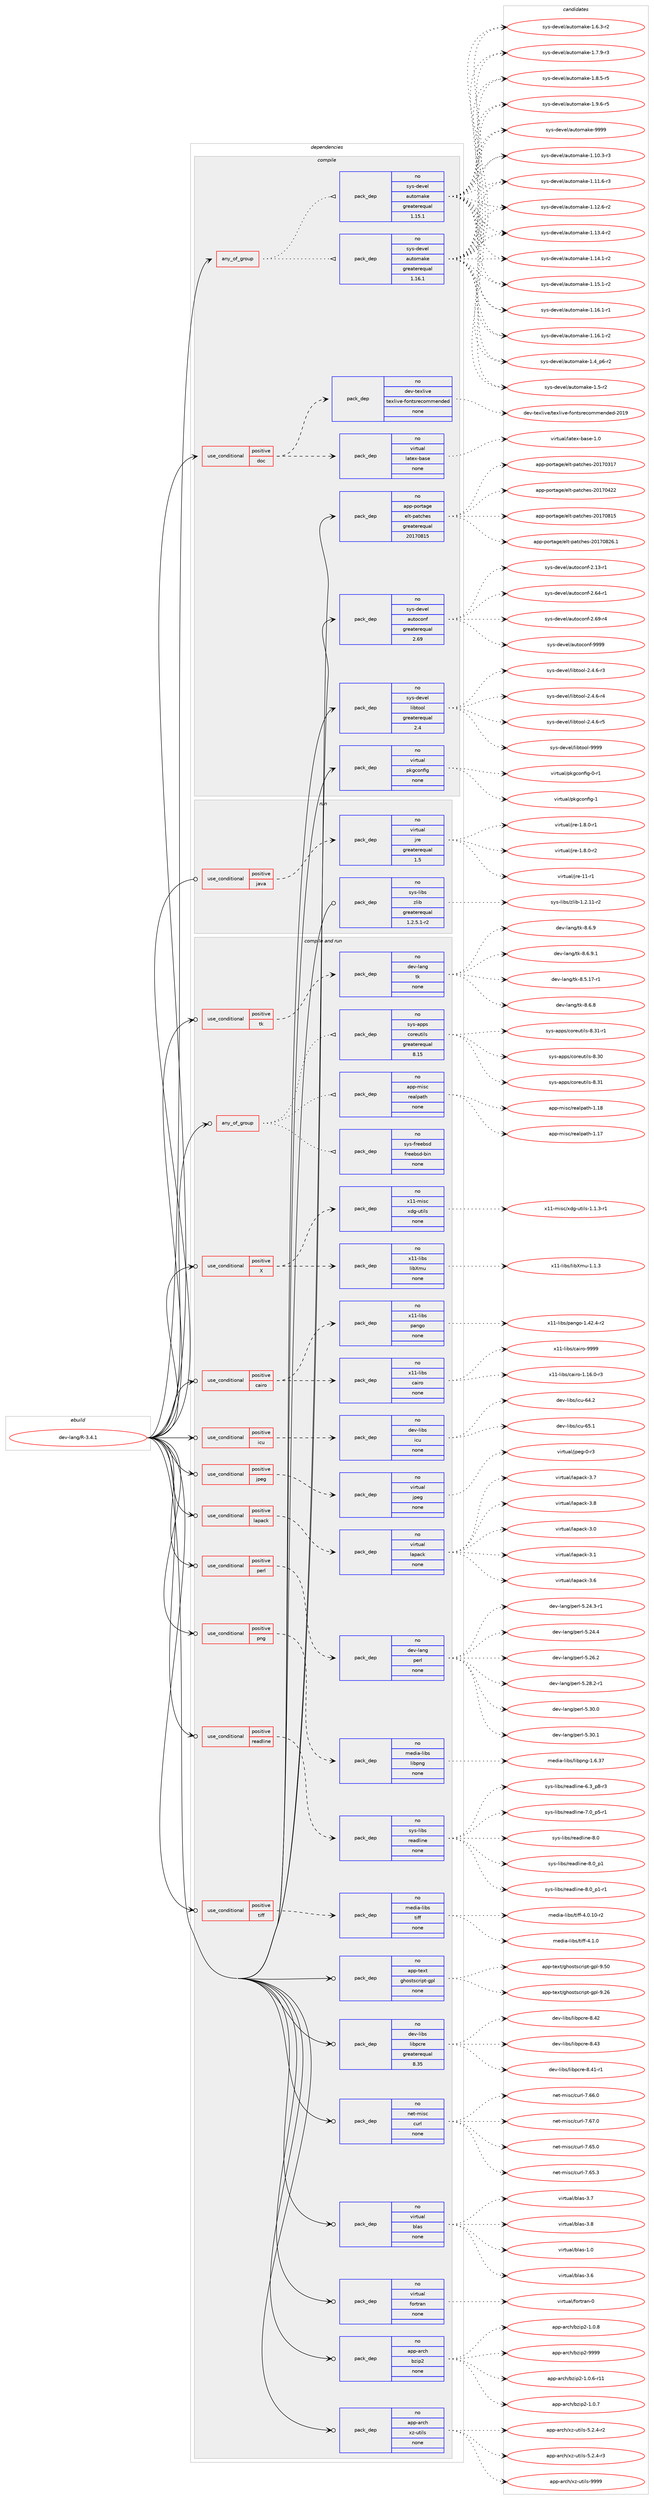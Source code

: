 digraph prolog {

# *************
# Graph options
# *************

newrank=true;
concentrate=true;
compound=true;
graph [rankdir=LR,fontname=Helvetica,fontsize=10,ranksep=1.5];#, ranksep=2.5, nodesep=0.2];
edge  [arrowhead=vee];
node  [fontname=Helvetica,fontsize=10];

# **********
# The ebuild
# **********

subgraph cluster_leftcol {
color=gray;
rank=same;
label=<<i>ebuild</i>>;
id [label="dev-lang/R-3.4.1", color=red, width=4, href="../dev-lang/R-3.4.1.svg"];
}

# ****************
# The dependencies
# ****************

subgraph cluster_midcol {
color=gray;
label=<<i>dependencies</i>>;
subgraph cluster_compile {
fillcolor="#eeeeee";
style=filled;
label=<<i>compile</i>>;
subgraph any10836 {
dependency557328 [label=<<TABLE BORDER="0" CELLBORDER="1" CELLSPACING="0" CELLPADDING="4"><TR><TD CELLPADDING="10">any_of_group</TD></TR></TABLE>>, shape=none, color=red];subgraph pack416594 {
dependency557329 [label=<<TABLE BORDER="0" CELLBORDER="1" CELLSPACING="0" CELLPADDING="4" WIDTH="220"><TR><TD ROWSPAN="6" CELLPADDING="30">pack_dep</TD></TR><TR><TD WIDTH="110">no</TD></TR><TR><TD>sys-devel</TD></TR><TR><TD>automake</TD></TR><TR><TD>greaterequal</TD></TR><TR><TD>1.16.1</TD></TR></TABLE>>, shape=none, color=blue];
}
dependency557328:e -> dependency557329:w [weight=20,style="dotted",arrowhead="oinv"];
subgraph pack416595 {
dependency557330 [label=<<TABLE BORDER="0" CELLBORDER="1" CELLSPACING="0" CELLPADDING="4" WIDTH="220"><TR><TD ROWSPAN="6" CELLPADDING="30">pack_dep</TD></TR><TR><TD WIDTH="110">no</TD></TR><TR><TD>sys-devel</TD></TR><TR><TD>automake</TD></TR><TR><TD>greaterequal</TD></TR><TR><TD>1.15.1</TD></TR></TABLE>>, shape=none, color=blue];
}
dependency557328:e -> dependency557330:w [weight=20,style="dotted",arrowhead="oinv"];
}
id:e -> dependency557328:w [weight=20,style="solid",arrowhead="vee"];
subgraph cond129541 {
dependency557331 [label=<<TABLE BORDER="0" CELLBORDER="1" CELLSPACING="0" CELLPADDING="4"><TR><TD ROWSPAN="3" CELLPADDING="10">use_conditional</TD></TR><TR><TD>positive</TD></TR><TR><TD>doc</TD></TR></TABLE>>, shape=none, color=red];
subgraph pack416596 {
dependency557332 [label=<<TABLE BORDER="0" CELLBORDER="1" CELLSPACING="0" CELLPADDING="4" WIDTH="220"><TR><TD ROWSPAN="6" CELLPADDING="30">pack_dep</TD></TR><TR><TD WIDTH="110">no</TD></TR><TR><TD>virtual</TD></TR><TR><TD>latex-base</TD></TR><TR><TD>none</TD></TR><TR><TD></TD></TR></TABLE>>, shape=none, color=blue];
}
dependency557331:e -> dependency557332:w [weight=20,style="dashed",arrowhead="vee"];
subgraph pack416597 {
dependency557333 [label=<<TABLE BORDER="0" CELLBORDER="1" CELLSPACING="0" CELLPADDING="4" WIDTH="220"><TR><TD ROWSPAN="6" CELLPADDING="30">pack_dep</TD></TR><TR><TD WIDTH="110">no</TD></TR><TR><TD>dev-texlive</TD></TR><TR><TD>texlive-fontsrecommended</TD></TR><TR><TD>none</TD></TR><TR><TD></TD></TR></TABLE>>, shape=none, color=blue];
}
dependency557331:e -> dependency557333:w [weight=20,style="dashed",arrowhead="vee"];
}
id:e -> dependency557331:w [weight=20,style="solid",arrowhead="vee"];
subgraph pack416598 {
dependency557334 [label=<<TABLE BORDER="0" CELLBORDER="1" CELLSPACING="0" CELLPADDING="4" WIDTH="220"><TR><TD ROWSPAN="6" CELLPADDING="30">pack_dep</TD></TR><TR><TD WIDTH="110">no</TD></TR><TR><TD>app-portage</TD></TR><TR><TD>elt-patches</TD></TR><TR><TD>greaterequal</TD></TR><TR><TD>20170815</TD></TR></TABLE>>, shape=none, color=blue];
}
id:e -> dependency557334:w [weight=20,style="solid",arrowhead="vee"];
subgraph pack416599 {
dependency557335 [label=<<TABLE BORDER="0" CELLBORDER="1" CELLSPACING="0" CELLPADDING="4" WIDTH="220"><TR><TD ROWSPAN="6" CELLPADDING="30">pack_dep</TD></TR><TR><TD WIDTH="110">no</TD></TR><TR><TD>sys-devel</TD></TR><TR><TD>autoconf</TD></TR><TR><TD>greaterequal</TD></TR><TR><TD>2.69</TD></TR></TABLE>>, shape=none, color=blue];
}
id:e -> dependency557335:w [weight=20,style="solid",arrowhead="vee"];
subgraph pack416600 {
dependency557336 [label=<<TABLE BORDER="0" CELLBORDER="1" CELLSPACING="0" CELLPADDING="4" WIDTH="220"><TR><TD ROWSPAN="6" CELLPADDING="30">pack_dep</TD></TR><TR><TD WIDTH="110">no</TD></TR><TR><TD>sys-devel</TD></TR><TR><TD>libtool</TD></TR><TR><TD>greaterequal</TD></TR><TR><TD>2.4</TD></TR></TABLE>>, shape=none, color=blue];
}
id:e -> dependency557336:w [weight=20,style="solid",arrowhead="vee"];
subgraph pack416601 {
dependency557337 [label=<<TABLE BORDER="0" CELLBORDER="1" CELLSPACING="0" CELLPADDING="4" WIDTH="220"><TR><TD ROWSPAN="6" CELLPADDING="30">pack_dep</TD></TR><TR><TD WIDTH="110">no</TD></TR><TR><TD>virtual</TD></TR><TR><TD>pkgconfig</TD></TR><TR><TD>none</TD></TR><TR><TD></TD></TR></TABLE>>, shape=none, color=blue];
}
id:e -> dependency557337:w [weight=20,style="solid",arrowhead="vee"];
}
subgraph cluster_compileandrun {
fillcolor="#eeeeee";
style=filled;
label=<<i>compile and run</i>>;
subgraph any10837 {
dependency557338 [label=<<TABLE BORDER="0" CELLBORDER="1" CELLSPACING="0" CELLPADDING="4"><TR><TD CELLPADDING="10">any_of_group</TD></TR></TABLE>>, shape=none, color=red];subgraph pack416602 {
dependency557339 [label=<<TABLE BORDER="0" CELLBORDER="1" CELLSPACING="0" CELLPADDING="4" WIDTH="220"><TR><TD ROWSPAN="6" CELLPADDING="30">pack_dep</TD></TR><TR><TD WIDTH="110">no</TD></TR><TR><TD>sys-apps</TD></TR><TR><TD>coreutils</TD></TR><TR><TD>greaterequal</TD></TR><TR><TD>8.15</TD></TR></TABLE>>, shape=none, color=blue];
}
dependency557338:e -> dependency557339:w [weight=20,style="dotted",arrowhead="oinv"];
subgraph pack416603 {
dependency557340 [label=<<TABLE BORDER="0" CELLBORDER="1" CELLSPACING="0" CELLPADDING="4" WIDTH="220"><TR><TD ROWSPAN="6" CELLPADDING="30">pack_dep</TD></TR><TR><TD WIDTH="110">no</TD></TR><TR><TD>sys-freebsd</TD></TR><TR><TD>freebsd-bin</TD></TR><TR><TD>none</TD></TR><TR><TD></TD></TR></TABLE>>, shape=none, color=blue];
}
dependency557338:e -> dependency557340:w [weight=20,style="dotted",arrowhead="oinv"];
subgraph pack416604 {
dependency557341 [label=<<TABLE BORDER="0" CELLBORDER="1" CELLSPACING="0" CELLPADDING="4" WIDTH="220"><TR><TD ROWSPAN="6" CELLPADDING="30">pack_dep</TD></TR><TR><TD WIDTH="110">no</TD></TR><TR><TD>app-misc</TD></TR><TR><TD>realpath</TD></TR><TR><TD>none</TD></TR><TR><TD></TD></TR></TABLE>>, shape=none, color=blue];
}
dependency557338:e -> dependency557341:w [weight=20,style="dotted",arrowhead="oinv"];
}
id:e -> dependency557338:w [weight=20,style="solid",arrowhead="odotvee"];
subgraph cond129542 {
dependency557342 [label=<<TABLE BORDER="0" CELLBORDER="1" CELLSPACING="0" CELLPADDING="4"><TR><TD ROWSPAN="3" CELLPADDING="10">use_conditional</TD></TR><TR><TD>positive</TD></TR><TR><TD>X</TD></TR></TABLE>>, shape=none, color=red];
subgraph pack416605 {
dependency557343 [label=<<TABLE BORDER="0" CELLBORDER="1" CELLSPACING="0" CELLPADDING="4" WIDTH="220"><TR><TD ROWSPAN="6" CELLPADDING="30">pack_dep</TD></TR><TR><TD WIDTH="110">no</TD></TR><TR><TD>x11-libs</TD></TR><TR><TD>libXmu</TD></TR><TR><TD>none</TD></TR><TR><TD></TD></TR></TABLE>>, shape=none, color=blue];
}
dependency557342:e -> dependency557343:w [weight=20,style="dashed",arrowhead="vee"];
subgraph pack416606 {
dependency557344 [label=<<TABLE BORDER="0" CELLBORDER="1" CELLSPACING="0" CELLPADDING="4" WIDTH="220"><TR><TD ROWSPAN="6" CELLPADDING="30">pack_dep</TD></TR><TR><TD WIDTH="110">no</TD></TR><TR><TD>x11-misc</TD></TR><TR><TD>xdg-utils</TD></TR><TR><TD>none</TD></TR><TR><TD></TD></TR></TABLE>>, shape=none, color=blue];
}
dependency557342:e -> dependency557344:w [weight=20,style="dashed",arrowhead="vee"];
}
id:e -> dependency557342:w [weight=20,style="solid",arrowhead="odotvee"];
subgraph cond129543 {
dependency557345 [label=<<TABLE BORDER="0" CELLBORDER="1" CELLSPACING="0" CELLPADDING="4"><TR><TD ROWSPAN="3" CELLPADDING="10">use_conditional</TD></TR><TR><TD>positive</TD></TR><TR><TD>cairo</TD></TR></TABLE>>, shape=none, color=red];
subgraph pack416607 {
dependency557346 [label=<<TABLE BORDER="0" CELLBORDER="1" CELLSPACING="0" CELLPADDING="4" WIDTH="220"><TR><TD ROWSPAN="6" CELLPADDING="30">pack_dep</TD></TR><TR><TD WIDTH="110">no</TD></TR><TR><TD>x11-libs</TD></TR><TR><TD>cairo</TD></TR><TR><TD>none</TD></TR><TR><TD></TD></TR></TABLE>>, shape=none, color=blue];
}
dependency557345:e -> dependency557346:w [weight=20,style="dashed",arrowhead="vee"];
subgraph pack416608 {
dependency557347 [label=<<TABLE BORDER="0" CELLBORDER="1" CELLSPACING="0" CELLPADDING="4" WIDTH="220"><TR><TD ROWSPAN="6" CELLPADDING="30">pack_dep</TD></TR><TR><TD WIDTH="110">no</TD></TR><TR><TD>x11-libs</TD></TR><TR><TD>pango</TD></TR><TR><TD>none</TD></TR><TR><TD></TD></TR></TABLE>>, shape=none, color=blue];
}
dependency557345:e -> dependency557347:w [weight=20,style="dashed",arrowhead="vee"];
}
id:e -> dependency557345:w [weight=20,style="solid",arrowhead="odotvee"];
subgraph cond129544 {
dependency557348 [label=<<TABLE BORDER="0" CELLBORDER="1" CELLSPACING="0" CELLPADDING="4"><TR><TD ROWSPAN="3" CELLPADDING="10">use_conditional</TD></TR><TR><TD>positive</TD></TR><TR><TD>icu</TD></TR></TABLE>>, shape=none, color=red];
subgraph pack416609 {
dependency557349 [label=<<TABLE BORDER="0" CELLBORDER="1" CELLSPACING="0" CELLPADDING="4" WIDTH="220"><TR><TD ROWSPAN="6" CELLPADDING="30">pack_dep</TD></TR><TR><TD WIDTH="110">no</TD></TR><TR><TD>dev-libs</TD></TR><TR><TD>icu</TD></TR><TR><TD>none</TD></TR><TR><TD></TD></TR></TABLE>>, shape=none, color=blue];
}
dependency557348:e -> dependency557349:w [weight=20,style="dashed",arrowhead="vee"];
}
id:e -> dependency557348:w [weight=20,style="solid",arrowhead="odotvee"];
subgraph cond129545 {
dependency557350 [label=<<TABLE BORDER="0" CELLBORDER="1" CELLSPACING="0" CELLPADDING="4"><TR><TD ROWSPAN="3" CELLPADDING="10">use_conditional</TD></TR><TR><TD>positive</TD></TR><TR><TD>jpeg</TD></TR></TABLE>>, shape=none, color=red];
subgraph pack416610 {
dependency557351 [label=<<TABLE BORDER="0" CELLBORDER="1" CELLSPACING="0" CELLPADDING="4" WIDTH="220"><TR><TD ROWSPAN="6" CELLPADDING="30">pack_dep</TD></TR><TR><TD WIDTH="110">no</TD></TR><TR><TD>virtual</TD></TR><TR><TD>jpeg</TD></TR><TR><TD>none</TD></TR><TR><TD></TD></TR></TABLE>>, shape=none, color=blue];
}
dependency557350:e -> dependency557351:w [weight=20,style="dashed",arrowhead="vee"];
}
id:e -> dependency557350:w [weight=20,style="solid",arrowhead="odotvee"];
subgraph cond129546 {
dependency557352 [label=<<TABLE BORDER="0" CELLBORDER="1" CELLSPACING="0" CELLPADDING="4"><TR><TD ROWSPAN="3" CELLPADDING="10">use_conditional</TD></TR><TR><TD>positive</TD></TR><TR><TD>lapack</TD></TR></TABLE>>, shape=none, color=red];
subgraph pack416611 {
dependency557353 [label=<<TABLE BORDER="0" CELLBORDER="1" CELLSPACING="0" CELLPADDING="4" WIDTH="220"><TR><TD ROWSPAN="6" CELLPADDING="30">pack_dep</TD></TR><TR><TD WIDTH="110">no</TD></TR><TR><TD>virtual</TD></TR><TR><TD>lapack</TD></TR><TR><TD>none</TD></TR><TR><TD></TD></TR></TABLE>>, shape=none, color=blue];
}
dependency557352:e -> dependency557353:w [weight=20,style="dashed",arrowhead="vee"];
}
id:e -> dependency557352:w [weight=20,style="solid",arrowhead="odotvee"];
subgraph cond129547 {
dependency557354 [label=<<TABLE BORDER="0" CELLBORDER="1" CELLSPACING="0" CELLPADDING="4"><TR><TD ROWSPAN="3" CELLPADDING="10">use_conditional</TD></TR><TR><TD>positive</TD></TR><TR><TD>perl</TD></TR></TABLE>>, shape=none, color=red];
subgraph pack416612 {
dependency557355 [label=<<TABLE BORDER="0" CELLBORDER="1" CELLSPACING="0" CELLPADDING="4" WIDTH="220"><TR><TD ROWSPAN="6" CELLPADDING="30">pack_dep</TD></TR><TR><TD WIDTH="110">no</TD></TR><TR><TD>dev-lang</TD></TR><TR><TD>perl</TD></TR><TR><TD>none</TD></TR><TR><TD></TD></TR></TABLE>>, shape=none, color=blue];
}
dependency557354:e -> dependency557355:w [weight=20,style="dashed",arrowhead="vee"];
}
id:e -> dependency557354:w [weight=20,style="solid",arrowhead="odotvee"];
subgraph cond129548 {
dependency557356 [label=<<TABLE BORDER="0" CELLBORDER="1" CELLSPACING="0" CELLPADDING="4"><TR><TD ROWSPAN="3" CELLPADDING="10">use_conditional</TD></TR><TR><TD>positive</TD></TR><TR><TD>png</TD></TR></TABLE>>, shape=none, color=red];
subgraph pack416613 {
dependency557357 [label=<<TABLE BORDER="0" CELLBORDER="1" CELLSPACING="0" CELLPADDING="4" WIDTH="220"><TR><TD ROWSPAN="6" CELLPADDING="30">pack_dep</TD></TR><TR><TD WIDTH="110">no</TD></TR><TR><TD>media-libs</TD></TR><TR><TD>libpng</TD></TR><TR><TD>none</TD></TR><TR><TD></TD></TR></TABLE>>, shape=none, color=blue];
}
dependency557356:e -> dependency557357:w [weight=20,style="dashed",arrowhead="vee"];
}
id:e -> dependency557356:w [weight=20,style="solid",arrowhead="odotvee"];
subgraph cond129549 {
dependency557358 [label=<<TABLE BORDER="0" CELLBORDER="1" CELLSPACING="0" CELLPADDING="4"><TR><TD ROWSPAN="3" CELLPADDING="10">use_conditional</TD></TR><TR><TD>positive</TD></TR><TR><TD>readline</TD></TR></TABLE>>, shape=none, color=red];
subgraph pack416614 {
dependency557359 [label=<<TABLE BORDER="0" CELLBORDER="1" CELLSPACING="0" CELLPADDING="4" WIDTH="220"><TR><TD ROWSPAN="6" CELLPADDING="30">pack_dep</TD></TR><TR><TD WIDTH="110">no</TD></TR><TR><TD>sys-libs</TD></TR><TR><TD>readline</TD></TR><TR><TD>none</TD></TR><TR><TD></TD></TR></TABLE>>, shape=none, color=blue];
}
dependency557358:e -> dependency557359:w [weight=20,style="dashed",arrowhead="vee"];
}
id:e -> dependency557358:w [weight=20,style="solid",arrowhead="odotvee"];
subgraph cond129550 {
dependency557360 [label=<<TABLE BORDER="0" CELLBORDER="1" CELLSPACING="0" CELLPADDING="4"><TR><TD ROWSPAN="3" CELLPADDING="10">use_conditional</TD></TR><TR><TD>positive</TD></TR><TR><TD>tiff</TD></TR></TABLE>>, shape=none, color=red];
subgraph pack416615 {
dependency557361 [label=<<TABLE BORDER="0" CELLBORDER="1" CELLSPACING="0" CELLPADDING="4" WIDTH="220"><TR><TD ROWSPAN="6" CELLPADDING="30">pack_dep</TD></TR><TR><TD WIDTH="110">no</TD></TR><TR><TD>media-libs</TD></TR><TR><TD>tiff</TD></TR><TR><TD>none</TD></TR><TR><TD></TD></TR></TABLE>>, shape=none, color=blue];
}
dependency557360:e -> dependency557361:w [weight=20,style="dashed",arrowhead="vee"];
}
id:e -> dependency557360:w [weight=20,style="solid",arrowhead="odotvee"];
subgraph cond129551 {
dependency557362 [label=<<TABLE BORDER="0" CELLBORDER="1" CELLSPACING="0" CELLPADDING="4"><TR><TD ROWSPAN="3" CELLPADDING="10">use_conditional</TD></TR><TR><TD>positive</TD></TR><TR><TD>tk</TD></TR></TABLE>>, shape=none, color=red];
subgraph pack416616 {
dependency557363 [label=<<TABLE BORDER="0" CELLBORDER="1" CELLSPACING="0" CELLPADDING="4" WIDTH="220"><TR><TD ROWSPAN="6" CELLPADDING="30">pack_dep</TD></TR><TR><TD WIDTH="110">no</TD></TR><TR><TD>dev-lang</TD></TR><TR><TD>tk</TD></TR><TR><TD>none</TD></TR><TR><TD></TD></TR></TABLE>>, shape=none, color=blue];
}
dependency557362:e -> dependency557363:w [weight=20,style="dashed",arrowhead="vee"];
}
id:e -> dependency557362:w [weight=20,style="solid",arrowhead="odotvee"];
subgraph pack416617 {
dependency557364 [label=<<TABLE BORDER="0" CELLBORDER="1" CELLSPACING="0" CELLPADDING="4" WIDTH="220"><TR><TD ROWSPAN="6" CELLPADDING="30">pack_dep</TD></TR><TR><TD WIDTH="110">no</TD></TR><TR><TD>app-arch</TD></TR><TR><TD>bzip2</TD></TR><TR><TD>none</TD></TR><TR><TD></TD></TR></TABLE>>, shape=none, color=blue];
}
id:e -> dependency557364:w [weight=20,style="solid",arrowhead="odotvee"];
subgraph pack416618 {
dependency557365 [label=<<TABLE BORDER="0" CELLBORDER="1" CELLSPACING="0" CELLPADDING="4" WIDTH="220"><TR><TD ROWSPAN="6" CELLPADDING="30">pack_dep</TD></TR><TR><TD WIDTH="110">no</TD></TR><TR><TD>app-arch</TD></TR><TR><TD>xz-utils</TD></TR><TR><TD>none</TD></TR><TR><TD></TD></TR></TABLE>>, shape=none, color=blue];
}
id:e -> dependency557365:w [weight=20,style="solid",arrowhead="odotvee"];
subgraph pack416619 {
dependency557366 [label=<<TABLE BORDER="0" CELLBORDER="1" CELLSPACING="0" CELLPADDING="4" WIDTH="220"><TR><TD ROWSPAN="6" CELLPADDING="30">pack_dep</TD></TR><TR><TD WIDTH="110">no</TD></TR><TR><TD>app-text</TD></TR><TR><TD>ghostscript-gpl</TD></TR><TR><TD>none</TD></TR><TR><TD></TD></TR></TABLE>>, shape=none, color=blue];
}
id:e -> dependency557366:w [weight=20,style="solid",arrowhead="odotvee"];
subgraph pack416620 {
dependency557367 [label=<<TABLE BORDER="0" CELLBORDER="1" CELLSPACING="0" CELLPADDING="4" WIDTH="220"><TR><TD ROWSPAN="6" CELLPADDING="30">pack_dep</TD></TR><TR><TD WIDTH="110">no</TD></TR><TR><TD>dev-libs</TD></TR><TR><TD>libpcre</TD></TR><TR><TD>greaterequal</TD></TR><TR><TD>8.35</TD></TR></TABLE>>, shape=none, color=blue];
}
id:e -> dependency557367:w [weight=20,style="solid",arrowhead="odotvee"];
subgraph pack416621 {
dependency557368 [label=<<TABLE BORDER="0" CELLBORDER="1" CELLSPACING="0" CELLPADDING="4" WIDTH="220"><TR><TD ROWSPAN="6" CELLPADDING="30">pack_dep</TD></TR><TR><TD WIDTH="110">no</TD></TR><TR><TD>net-misc</TD></TR><TR><TD>curl</TD></TR><TR><TD>none</TD></TR><TR><TD></TD></TR></TABLE>>, shape=none, color=blue];
}
id:e -> dependency557368:w [weight=20,style="solid",arrowhead="odotvee"];
subgraph pack416622 {
dependency557369 [label=<<TABLE BORDER="0" CELLBORDER="1" CELLSPACING="0" CELLPADDING="4" WIDTH="220"><TR><TD ROWSPAN="6" CELLPADDING="30">pack_dep</TD></TR><TR><TD WIDTH="110">no</TD></TR><TR><TD>virtual</TD></TR><TR><TD>blas</TD></TR><TR><TD>none</TD></TR><TR><TD></TD></TR></TABLE>>, shape=none, color=blue];
}
id:e -> dependency557369:w [weight=20,style="solid",arrowhead="odotvee"];
subgraph pack416623 {
dependency557370 [label=<<TABLE BORDER="0" CELLBORDER="1" CELLSPACING="0" CELLPADDING="4" WIDTH="220"><TR><TD ROWSPAN="6" CELLPADDING="30">pack_dep</TD></TR><TR><TD WIDTH="110">no</TD></TR><TR><TD>virtual</TD></TR><TR><TD>fortran</TD></TR><TR><TD>none</TD></TR><TR><TD></TD></TR></TABLE>>, shape=none, color=blue];
}
id:e -> dependency557370:w [weight=20,style="solid",arrowhead="odotvee"];
}
subgraph cluster_run {
fillcolor="#eeeeee";
style=filled;
label=<<i>run</i>>;
subgraph cond129552 {
dependency557371 [label=<<TABLE BORDER="0" CELLBORDER="1" CELLSPACING="0" CELLPADDING="4"><TR><TD ROWSPAN="3" CELLPADDING="10">use_conditional</TD></TR><TR><TD>positive</TD></TR><TR><TD>java</TD></TR></TABLE>>, shape=none, color=red];
subgraph pack416624 {
dependency557372 [label=<<TABLE BORDER="0" CELLBORDER="1" CELLSPACING="0" CELLPADDING="4" WIDTH="220"><TR><TD ROWSPAN="6" CELLPADDING="30">pack_dep</TD></TR><TR><TD WIDTH="110">no</TD></TR><TR><TD>virtual</TD></TR><TR><TD>jre</TD></TR><TR><TD>greaterequal</TD></TR><TR><TD>1.5</TD></TR></TABLE>>, shape=none, color=blue];
}
dependency557371:e -> dependency557372:w [weight=20,style="dashed",arrowhead="vee"];
}
id:e -> dependency557371:w [weight=20,style="solid",arrowhead="odot"];
subgraph pack416625 {
dependency557373 [label=<<TABLE BORDER="0" CELLBORDER="1" CELLSPACING="0" CELLPADDING="4" WIDTH="220"><TR><TD ROWSPAN="6" CELLPADDING="30">pack_dep</TD></TR><TR><TD WIDTH="110">no</TD></TR><TR><TD>sys-libs</TD></TR><TR><TD>zlib</TD></TR><TR><TD>greaterequal</TD></TR><TR><TD>1.2.5.1-r2</TD></TR></TABLE>>, shape=none, color=blue];
}
id:e -> dependency557373:w [weight=20,style="solid",arrowhead="odot"];
}
}

# **************
# The candidates
# **************

subgraph cluster_choices {
rank=same;
color=gray;
label=<<i>candidates</i>>;

subgraph choice416594 {
color=black;
nodesep=1;
choice11512111545100101118101108479711711611110997107101454946494846514511451 [label="sys-devel/automake-1.10.3-r3", color=red, width=4,href="../sys-devel/automake-1.10.3-r3.svg"];
choice11512111545100101118101108479711711611110997107101454946494946544511451 [label="sys-devel/automake-1.11.6-r3", color=red, width=4,href="../sys-devel/automake-1.11.6-r3.svg"];
choice11512111545100101118101108479711711611110997107101454946495046544511450 [label="sys-devel/automake-1.12.6-r2", color=red, width=4,href="../sys-devel/automake-1.12.6-r2.svg"];
choice11512111545100101118101108479711711611110997107101454946495146524511450 [label="sys-devel/automake-1.13.4-r2", color=red, width=4,href="../sys-devel/automake-1.13.4-r2.svg"];
choice11512111545100101118101108479711711611110997107101454946495246494511450 [label="sys-devel/automake-1.14.1-r2", color=red, width=4,href="../sys-devel/automake-1.14.1-r2.svg"];
choice11512111545100101118101108479711711611110997107101454946495346494511450 [label="sys-devel/automake-1.15.1-r2", color=red, width=4,href="../sys-devel/automake-1.15.1-r2.svg"];
choice11512111545100101118101108479711711611110997107101454946495446494511449 [label="sys-devel/automake-1.16.1-r1", color=red, width=4,href="../sys-devel/automake-1.16.1-r1.svg"];
choice11512111545100101118101108479711711611110997107101454946495446494511450 [label="sys-devel/automake-1.16.1-r2", color=red, width=4,href="../sys-devel/automake-1.16.1-r2.svg"];
choice115121115451001011181011084797117116111109971071014549465295112544511450 [label="sys-devel/automake-1.4_p6-r2", color=red, width=4,href="../sys-devel/automake-1.4_p6-r2.svg"];
choice11512111545100101118101108479711711611110997107101454946534511450 [label="sys-devel/automake-1.5-r2", color=red, width=4,href="../sys-devel/automake-1.5-r2.svg"];
choice115121115451001011181011084797117116111109971071014549465446514511450 [label="sys-devel/automake-1.6.3-r2", color=red, width=4,href="../sys-devel/automake-1.6.3-r2.svg"];
choice115121115451001011181011084797117116111109971071014549465546574511451 [label="sys-devel/automake-1.7.9-r3", color=red, width=4,href="../sys-devel/automake-1.7.9-r3.svg"];
choice115121115451001011181011084797117116111109971071014549465646534511453 [label="sys-devel/automake-1.8.5-r5", color=red, width=4,href="../sys-devel/automake-1.8.5-r5.svg"];
choice115121115451001011181011084797117116111109971071014549465746544511453 [label="sys-devel/automake-1.9.6-r5", color=red, width=4,href="../sys-devel/automake-1.9.6-r5.svg"];
choice115121115451001011181011084797117116111109971071014557575757 [label="sys-devel/automake-9999", color=red, width=4,href="../sys-devel/automake-9999.svg"];
dependency557329:e -> choice11512111545100101118101108479711711611110997107101454946494846514511451:w [style=dotted,weight="100"];
dependency557329:e -> choice11512111545100101118101108479711711611110997107101454946494946544511451:w [style=dotted,weight="100"];
dependency557329:e -> choice11512111545100101118101108479711711611110997107101454946495046544511450:w [style=dotted,weight="100"];
dependency557329:e -> choice11512111545100101118101108479711711611110997107101454946495146524511450:w [style=dotted,weight="100"];
dependency557329:e -> choice11512111545100101118101108479711711611110997107101454946495246494511450:w [style=dotted,weight="100"];
dependency557329:e -> choice11512111545100101118101108479711711611110997107101454946495346494511450:w [style=dotted,weight="100"];
dependency557329:e -> choice11512111545100101118101108479711711611110997107101454946495446494511449:w [style=dotted,weight="100"];
dependency557329:e -> choice11512111545100101118101108479711711611110997107101454946495446494511450:w [style=dotted,weight="100"];
dependency557329:e -> choice115121115451001011181011084797117116111109971071014549465295112544511450:w [style=dotted,weight="100"];
dependency557329:e -> choice11512111545100101118101108479711711611110997107101454946534511450:w [style=dotted,weight="100"];
dependency557329:e -> choice115121115451001011181011084797117116111109971071014549465446514511450:w [style=dotted,weight="100"];
dependency557329:e -> choice115121115451001011181011084797117116111109971071014549465546574511451:w [style=dotted,weight="100"];
dependency557329:e -> choice115121115451001011181011084797117116111109971071014549465646534511453:w [style=dotted,weight="100"];
dependency557329:e -> choice115121115451001011181011084797117116111109971071014549465746544511453:w [style=dotted,weight="100"];
dependency557329:e -> choice115121115451001011181011084797117116111109971071014557575757:w [style=dotted,weight="100"];
}
subgraph choice416595 {
color=black;
nodesep=1;
choice11512111545100101118101108479711711611110997107101454946494846514511451 [label="sys-devel/automake-1.10.3-r3", color=red, width=4,href="../sys-devel/automake-1.10.3-r3.svg"];
choice11512111545100101118101108479711711611110997107101454946494946544511451 [label="sys-devel/automake-1.11.6-r3", color=red, width=4,href="../sys-devel/automake-1.11.6-r3.svg"];
choice11512111545100101118101108479711711611110997107101454946495046544511450 [label="sys-devel/automake-1.12.6-r2", color=red, width=4,href="../sys-devel/automake-1.12.6-r2.svg"];
choice11512111545100101118101108479711711611110997107101454946495146524511450 [label="sys-devel/automake-1.13.4-r2", color=red, width=4,href="../sys-devel/automake-1.13.4-r2.svg"];
choice11512111545100101118101108479711711611110997107101454946495246494511450 [label="sys-devel/automake-1.14.1-r2", color=red, width=4,href="../sys-devel/automake-1.14.1-r2.svg"];
choice11512111545100101118101108479711711611110997107101454946495346494511450 [label="sys-devel/automake-1.15.1-r2", color=red, width=4,href="../sys-devel/automake-1.15.1-r2.svg"];
choice11512111545100101118101108479711711611110997107101454946495446494511449 [label="sys-devel/automake-1.16.1-r1", color=red, width=4,href="../sys-devel/automake-1.16.1-r1.svg"];
choice11512111545100101118101108479711711611110997107101454946495446494511450 [label="sys-devel/automake-1.16.1-r2", color=red, width=4,href="../sys-devel/automake-1.16.1-r2.svg"];
choice115121115451001011181011084797117116111109971071014549465295112544511450 [label="sys-devel/automake-1.4_p6-r2", color=red, width=4,href="../sys-devel/automake-1.4_p6-r2.svg"];
choice11512111545100101118101108479711711611110997107101454946534511450 [label="sys-devel/automake-1.5-r2", color=red, width=4,href="../sys-devel/automake-1.5-r2.svg"];
choice115121115451001011181011084797117116111109971071014549465446514511450 [label="sys-devel/automake-1.6.3-r2", color=red, width=4,href="../sys-devel/automake-1.6.3-r2.svg"];
choice115121115451001011181011084797117116111109971071014549465546574511451 [label="sys-devel/automake-1.7.9-r3", color=red, width=4,href="../sys-devel/automake-1.7.9-r3.svg"];
choice115121115451001011181011084797117116111109971071014549465646534511453 [label="sys-devel/automake-1.8.5-r5", color=red, width=4,href="../sys-devel/automake-1.8.5-r5.svg"];
choice115121115451001011181011084797117116111109971071014549465746544511453 [label="sys-devel/automake-1.9.6-r5", color=red, width=4,href="../sys-devel/automake-1.9.6-r5.svg"];
choice115121115451001011181011084797117116111109971071014557575757 [label="sys-devel/automake-9999", color=red, width=4,href="../sys-devel/automake-9999.svg"];
dependency557330:e -> choice11512111545100101118101108479711711611110997107101454946494846514511451:w [style=dotted,weight="100"];
dependency557330:e -> choice11512111545100101118101108479711711611110997107101454946494946544511451:w [style=dotted,weight="100"];
dependency557330:e -> choice11512111545100101118101108479711711611110997107101454946495046544511450:w [style=dotted,weight="100"];
dependency557330:e -> choice11512111545100101118101108479711711611110997107101454946495146524511450:w [style=dotted,weight="100"];
dependency557330:e -> choice11512111545100101118101108479711711611110997107101454946495246494511450:w [style=dotted,weight="100"];
dependency557330:e -> choice11512111545100101118101108479711711611110997107101454946495346494511450:w [style=dotted,weight="100"];
dependency557330:e -> choice11512111545100101118101108479711711611110997107101454946495446494511449:w [style=dotted,weight="100"];
dependency557330:e -> choice11512111545100101118101108479711711611110997107101454946495446494511450:w [style=dotted,weight="100"];
dependency557330:e -> choice115121115451001011181011084797117116111109971071014549465295112544511450:w [style=dotted,weight="100"];
dependency557330:e -> choice11512111545100101118101108479711711611110997107101454946534511450:w [style=dotted,weight="100"];
dependency557330:e -> choice115121115451001011181011084797117116111109971071014549465446514511450:w [style=dotted,weight="100"];
dependency557330:e -> choice115121115451001011181011084797117116111109971071014549465546574511451:w [style=dotted,weight="100"];
dependency557330:e -> choice115121115451001011181011084797117116111109971071014549465646534511453:w [style=dotted,weight="100"];
dependency557330:e -> choice115121115451001011181011084797117116111109971071014549465746544511453:w [style=dotted,weight="100"];
dependency557330:e -> choice115121115451001011181011084797117116111109971071014557575757:w [style=dotted,weight="100"];
}
subgraph choice416596 {
color=black;
nodesep=1;
choice11810511411611797108471089711610112045989711510145494648 [label="virtual/latex-base-1.0", color=red, width=4,href="../virtual/latex-base-1.0.svg"];
dependency557332:e -> choice11810511411611797108471089711610112045989711510145494648:w [style=dotted,weight="100"];
}
subgraph choice416597 {
color=black;
nodesep=1;
choice100101118451161011201081051181014711610112010810511810145102111110116115114101991111091091011101001011004550484957 [label="dev-texlive/texlive-fontsrecommended-2019", color=red, width=4,href="../dev-texlive/texlive-fontsrecommended-2019.svg"];
dependency557333:e -> choice100101118451161011201081051181014711610112010810511810145102111110116115114101991111091091011101001011004550484957:w [style=dotted,weight="100"];
}
subgraph choice416598 {
color=black;
nodesep=1;
choice97112112451121111141169710310147101108116451129711699104101115455048495548514955 [label="app-portage/elt-patches-20170317", color=red, width=4,href="../app-portage/elt-patches-20170317.svg"];
choice97112112451121111141169710310147101108116451129711699104101115455048495548525050 [label="app-portage/elt-patches-20170422", color=red, width=4,href="../app-portage/elt-patches-20170422.svg"];
choice97112112451121111141169710310147101108116451129711699104101115455048495548564953 [label="app-portage/elt-patches-20170815", color=red, width=4,href="../app-portage/elt-patches-20170815.svg"];
choice971121124511211111411697103101471011081164511297116991041011154550484955485650544649 [label="app-portage/elt-patches-20170826.1", color=red, width=4,href="../app-portage/elt-patches-20170826.1.svg"];
dependency557334:e -> choice97112112451121111141169710310147101108116451129711699104101115455048495548514955:w [style=dotted,weight="100"];
dependency557334:e -> choice97112112451121111141169710310147101108116451129711699104101115455048495548525050:w [style=dotted,weight="100"];
dependency557334:e -> choice97112112451121111141169710310147101108116451129711699104101115455048495548564953:w [style=dotted,weight="100"];
dependency557334:e -> choice971121124511211111411697103101471011081164511297116991041011154550484955485650544649:w [style=dotted,weight="100"];
}
subgraph choice416599 {
color=black;
nodesep=1;
choice1151211154510010111810110847971171161119911111010245504649514511449 [label="sys-devel/autoconf-2.13-r1", color=red, width=4,href="../sys-devel/autoconf-2.13-r1.svg"];
choice1151211154510010111810110847971171161119911111010245504654524511449 [label="sys-devel/autoconf-2.64-r1", color=red, width=4,href="../sys-devel/autoconf-2.64-r1.svg"];
choice1151211154510010111810110847971171161119911111010245504654574511452 [label="sys-devel/autoconf-2.69-r4", color=red, width=4,href="../sys-devel/autoconf-2.69-r4.svg"];
choice115121115451001011181011084797117116111991111101024557575757 [label="sys-devel/autoconf-9999", color=red, width=4,href="../sys-devel/autoconf-9999.svg"];
dependency557335:e -> choice1151211154510010111810110847971171161119911111010245504649514511449:w [style=dotted,weight="100"];
dependency557335:e -> choice1151211154510010111810110847971171161119911111010245504654524511449:w [style=dotted,weight="100"];
dependency557335:e -> choice1151211154510010111810110847971171161119911111010245504654574511452:w [style=dotted,weight="100"];
dependency557335:e -> choice115121115451001011181011084797117116111991111101024557575757:w [style=dotted,weight="100"];
}
subgraph choice416600 {
color=black;
nodesep=1;
choice1151211154510010111810110847108105981161111111084550465246544511451 [label="sys-devel/libtool-2.4.6-r3", color=red, width=4,href="../sys-devel/libtool-2.4.6-r3.svg"];
choice1151211154510010111810110847108105981161111111084550465246544511452 [label="sys-devel/libtool-2.4.6-r4", color=red, width=4,href="../sys-devel/libtool-2.4.6-r4.svg"];
choice1151211154510010111810110847108105981161111111084550465246544511453 [label="sys-devel/libtool-2.4.6-r5", color=red, width=4,href="../sys-devel/libtool-2.4.6-r5.svg"];
choice1151211154510010111810110847108105981161111111084557575757 [label="sys-devel/libtool-9999", color=red, width=4,href="../sys-devel/libtool-9999.svg"];
dependency557336:e -> choice1151211154510010111810110847108105981161111111084550465246544511451:w [style=dotted,weight="100"];
dependency557336:e -> choice1151211154510010111810110847108105981161111111084550465246544511452:w [style=dotted,weight="100"];
dependency557336:e -> choice1151211154510010111810110847108105981161111111084550465246544511453:w [style=dotted,weight="100"];
dependency557336:e -> choice1151211154510010111810110847108105981161111111084557575757:w [style=dotted,weight="100"];
}
subgraph choice416601 {
color=black;
nodesep=1;
choice11810511411611797108471121071039911111010210510345484511449 [label="virtual/pkgconfig-0-r1", color=red, width=4,href="../virtual/pkgconfig-0-r1.svg"];
choice1181051141161179710847112107103991111101021051034549 [label="virtual/pkgconfig-1", color=red, width=4,href="../virtual/pkgconfig-1.svg"];
dependency557337:e -> choice11810511411611797108471121071039911111010210510345484511449:w [style=dotted,weight="100"];
dependency557337:e -> choice1181051141161179710847112107103991111101021051034549:w [style=dotted,weight="100"];
}
subgraph choice416602 {
color=black;
nodesep=1;
choice115121115459711211211547991111141011171161051081154556465148 [label="sys-apps/coreutils-8.30", color=red, width=4,href="../sys-apps/coreutils-8.30.svg"];
choice115121115459711211211547991111141011171161051081154556465149 [label="sys-apps/coreutils-8.31", color=red, width=4,href="../sys-apps/coreutils-8.31.svg"];
choice1151211154597112112115479911111410111711610510811545564651494511449 [label="sys-apps/coreutils-8.31-r1", color=red, width=4,href="../sys-apps/coreutils-8.31-r1.svg"];
dependency557339:e -> choice115121115459711211211547991111141011171161051081154556465148:w [style=dotted,weight="100"];
dependency557339:e -> choice115121115459711211211547991111141011171161051081154556465149:w [style=dotted,weight="100"];
dependency557339:e -> choice1151211154597112112115479911111410111711610510811545564651494511449:w [style=dotted,weight="100"];
}
subgraph choice416603 {
color=black;
nodesep=1;
}
subgraph choice416604 {
color=black;
nodesep=1;
choice9711211245109105115994711410197108112971161044549464955 [label="app-misc/realpath-1.17", color=red, width=4,href="../app-misc/realpath-1.17.svg"];
choice9711211245109105115994711410197108112971161044549464956 [label="app-misc/realpath-1.18", color=red, width=4,href="../app-misc/realpath-1.18.svg"];
dependency557341:e -> choice9711211245109105115994711410197108112971161044549464955:w [style=dotted,weight="100"];
dependency557341:e -> choice9711211245109105115994711410197108112971161044549464956:w [style=dotted,weight="100"];
}
subgraph choice416605 {
color=black;
nodesep=1;
choice12049494510810598115471081059888109117454946494651 [label="x11-libs/libXmu-1.1.3", color=red, width=4,href="../x11-libs/libXmu-1.1.3.svg"];
dependency557343:e -> choice12049494510810598115471081059888109117454946494651:w [style=dotted,weight="100"];
}
subgraph choice416606 {
color=black;
nodesep=1;
choice1204949451091051159947120100103451171161051081154549464946514511449 [label="x11-misc/xdg-utils-1.1.3-r1", color=red, width=4,href="../x11-misc/xdg-utils-1.1.3-r1.svg"];
dependency557344:e -> choice1204949451091051159947120100103451171161051081154549464946514511449:w [style=dotted,weight="100"];
}
subgraph choice416607 {
color=black;
nodesep=1;
choice12049494510810598115479997105114111454946495446484511451 [label="x11-libs/cairo-1.16.0-r3", color=red, width=4,href="../x11-libs/cairo-1.16.0-r3.svg"];
choice120494945108105981154799971051141114557575757 [label="x11-libs/cairo-9999", color=red, width=4,href="../x11-libs/cairo-9999.svg"];
dependency557346:e -> choice12049494510810598115479997105114111454946495446484511451:w [style=dotted,weight="100"];
dependency557346:e -> choice120494945108105981154799971051141114557575757:w [style=dotted,weight="100"];
}
subgraph choice416608 {
color=black;
nodesep=1;
choice120494945108105981154711297110103111454946525046524511450 [label="x11-libs/pango-1.42.4-r2", color=red, width=4,href="../x11-libs/pango-1.42.4-r2.svg"];
dependency557347:e -> choice120494945108105981154711297110103111454946525046524511450:w [style=dotted,weight="100"];
}
subgraph choice416609 {
color=black;
nodesep=1;
choice100101118451081059811547105991174554524650 [label="dev-libs/icu-64.2", color=red, width=4,href="../dev-libs/icu-64.2.svg"];
choice100101118451081059811547105991174554534649 [label="dev-libs/icu-65.1", color=red, width=4,href="../dev-libs/icu-65.1.svg"];
dependency557349:e -> choice100101118451081059811547105991174554524650:w [style=dotted,weight="100"];
dependency557349:e -> choice100101118451081059811547105991174554534649:w [style=dotted,weight="100"];
}
subgraph choice416610 {
color=black;
nodesep=1;
choice118105114116117971084710611210110345484511451 [label="virtual/jpeg-0-r3", color=red, width=4,href="../virtual/jpeg-0-r3.svg"];
dependency557351:e -> choice118105114116117971084710611210110345484511451:w [style=dotted,weight="100"];
}
subgraph choice416611 {
color=black;
nodesep=1;
choice118105114116117971084710897112979910745514648 [label="virtual/lapack-3.0", color=red, width=4,href="../virtual/lapack-3.0.svg"];
choice118105114116117971084710897112979910745514649 [label="virtual/lapack-3.1", color=red, width=4,href="../virtual/lapack-3.1.svg"];
choice118105114116117971084710897112979910745514654 [label="virtual/lapack-3.6", color=red, width=4,href="../virtual/lapack-3.6.svg"];
choice118105114116117971084710897112979910745514655 [label="virtual/lapack-3.7", color=red, width=4,href="../virtual/lapack-3.7.svg"];
choice118105114116117971084710897112979910745514656 [label="virtual/lapack-3.8", color=red, width=4,href="../virtual/lapack-3.8.svg"];
dependency557353:e -> choice118105114116117971084710897112979910745514648:w [style=dotted,weight="100"];
dependency557353:e -> choice118105114116117971084710897112979910745514649:w [style=dotted,weight="100"];
dependency557353:e -> choice118105114116117971084710897112979910745514654:w [style=dotted,weight="100"];
dependency557353:e -> choice118105114116117971084710897112979910745514655:w [style=dotted,weight="100"];
dependency557353:e -> choice118105114116117971084710897112979910745514656:w [style=dotted,weight="100"];
}
subgraph choice416612 {
color=black;
nodesep=1;
choice100101118451089711010347112101114108455346505246514511449 [label="dev-lang/perl-5.24.3-r1", color=red, width=4,href="../dev-lang/perl-5.24.3-r1.svg"];
choice10010111845108971101034711210111410845534650524652 [label="dev-lang/perl-5.24.4", color=red, width=4,href="../dev-lang/perl-5.24.4.svg"];
choice10010111845108971101034711210111410845534650544650 [label="dev-lang/perl-5.26.2", color=red, width=4,href="../dev-lang/perl-5.26.2.svg"];
choice100101118451089711010347112101114108455346505646504511449 [label="dev-lang/perl-5.28.2-r1", color=red, width=4,href="../dev-lang/perl-5.28.2-r1.svg"];
choice10010111845108971101034711210111410845534651484648 [label="dev-lang/perl-5.30.0", color=red, width=4,href="../dev-lang/perl-5.30.0.svg"];
choice10010111845108971101034711210111410845534651484649 [label="dev-lang/perl-5.30.1", color=red, width=4,href="../dev-lang/perl-5.30.1.svg"];
dependency557355:e -> choice100101118451089711010347112101114108455346505246514511449:w [style=dotted,weight="100"];
dependency557355:e -> choice10010111845108971101034711210111410845534650524652:w [style=dotted,weight="100"];
dependency557355:e -> choice10010111845108971101034711210111410845534650544650:w [style=dotted,weight="100"];
dependency557355:e -> choice100101118451089711010347112101114108455346505646504511449:w [style=dotted,weight="100"];
dependency557355:e -> choice10010111845108971101034711210111410845534651484648:w [style=dotted,weight="100"];
dependency557355:e -> choice10010111845108971101034711210111410845534651484649:w [style=dotted,weight="100"];
}
subgraph choice416613 {
color=black;
nodesep=1;
choice109101100105974510810598115471081059811211010345494654465155 [label="media-libs/libpng-1.6.37", color=red, width=4,href="../media-libs/libpng-1.6.37.svg"];
dependency557357:e -> choice109101100105974510810598115471081059811211010345494654465155:w [style=dotted,weight="100"];
}
subgraph choice416614 {
color=black;
nodesep=1;
choice115121115451081059811547114101971001081051101014554465195112564511451 [label="sys-libs/readline-6.3_p8-r3", color=red, width=4,href="../sys-libs/readline-6.3_p8-r3.svg"];
choice115121115451081059811547114101971001081051101014555464895112534511449 [label="sys-libs/readline-7.0_p5-r1", color=red, width=4,href="../sys-libs/readline-7.0_p5-r1.svg"];
choice1151211154510810598115471141019710010810511010145564648 [label="sys-libs/readline-8.0", color=red, width=4,href="../sys-libs/readline-8.0.svg"];
choice11512111545108105981154711410197100108105110101455646489511249 [label="sys-libs/readline-8.0_p1", color=red, width=4,href="../sys-libs/readline-8.0_p1.svg"];
choice115121115451081059811547114101971001081051101014556464895112494511449 [label="sys-libs/readline-8.0_p1-r1", color=red, width=4,href="../sys-libs/readline-8.0_p1-r1.svg"];
dependency557359:e -> choice115121115451081059811547114101971001081051101014554465195112564511451:w [style=dotted,weight="100"];
dependency557359:e -> choice115121115451081059811547114101971001081051101014555464895112534511449:w [style=dotted,weight="100"];
dependency557359:e -> choice1151211154510810598115471141019710010810511010145564648:w [style=dotted,weight="100"];
dependency557359:e -> choice11512111545108105981154711410197100108105110101455646489511249:w [style=dotted,weight="100"];
dependency557359:e -> choice115121115451081059811547114101971001081051101014556464895112494511449:w [style=dotted,weight="100"];
}
subgraph choice416615 {
color=black;
nodesep=1;
choice10910110010597451081059811547116105102102455246484649484511450 [label="media-libs/tiff-4.0.10-r2", color=red, width=4,href="../media-libs/tiff-4.0.10-r2.svg"];
choice10910110010597451081059811547116105102102455246494648 [label="media-libs/tiff-4.1.0", color=red, width=4,href="../media-libs/tiff-4.1.0.svg"];
dependency557361:e -> choice10910110010597451081059811547116105102102455246484649484511450:w [style=dotted,weight="100"];
dependency557361:e -> choice10910110010597451081059811547116105102102455246494648:w [style=dotted,weight="100"];
}
subgraph choice416616 {
color=black;
nodesep=1;
choice100101118451089711010347116107455646534649554511449 [label="dev-lang/tk-8.5.17-r1", color=red, width=4,href="../dev-lang/tk-8.5.17-r1.svg"];
choice100101118451089711010347116107455646544656 [label="dev-lang/tk-8.6.8", color=red, width=4,href="../dev-lang/tk-8.6.8.svg"];
choice100101118451089711010347116107455646544657 [label="dev-lang/tk-8.6.9", color=red, width=4,href="../dev-lang/tk-8.6.9.svg"];
choice1001011184510897110103471161074556465446574649 [label="dev-lang/tk-8.6.9.1", color=red, width=4,href="../dev-lang/tk-8.6.9.1.svg"];
dependency557363:e -> choice100101118451089711010347116107455646534649554511449:w [style=dotted,weight="100"];
dependency557363:e -> choice100101118451089711010347116107455646544656:w [style=dotted,weight="100"];
dependency557363:e -> choice100101118451089711010347116107455646544657:w [style=dotted,weight="100"];
dependency557363:e -> choice1001011184510897110103471161074556465446574649:w [style=dotted,weight="100"];
}
subgraph choice416617 {
color=black;
nodesep=1;
choice97112112459711499104479812210511250454946484654451144949 [label="app-arch/bzip2-1.0.6-r11", color=red, width=4,href="../app-arch/bzip2-1.0.6-r11.svg"];
choice97112112459711499104479812210511250454946484655 [label="app-arch/bzip2-1.0.7", color=red, width=4,href="../app-arch/bzip2-1.0.7.svg"];
choice97112112459711499104479812210511250454946484656 [label="app-arch/bzip2-1.0.8", color=red, width=4,href="../app-arch/bzip2-1.0.8.svg"];
choice971121124597114991044798122105112504557575757 [label="app-arch/bzip2-9999", color=red, width=4,href="../app-arch/bzip2-9999.svg"];
dependency557364:e -> choice97112112459711499104479812210511250454946484654451144949:w [style=dotted,weight="100"];
dependency557364:e -> choice97112112459711499104479812210511250454946484655:w [style=dotted,weight="100"];
dependency557364:e -> choice97112112459711499104479812210511250454946484656:w [style=dotted,weight="100"];
dependency557364:e -> choice971121124597114991044798122105112504557575757:w [style=dotted,weight="100"];
}
subgraph choice416618 {
color=black;
nodesep=1;
choice9711211245971149910447120122451171161051081154553465046524511450 [label="app-arch/xz-utils-5.2.4-r2", color=red, width=4,href="../app-arch/xz-utils-5.2.4-r2.svg"];
choice9711211245971149910447120122451171161051081154553465046524511451 [label="app-arch/xz-utils-5.2.4-r3", color=red, width=4,href="../app-arch/xz-utils-5.2.4-r3.svg"];
choice9711211245971149910447120122451171161051081154557575757 [label="app-arch/xz-utils-9999", color=red, width=4,href="../app-arch/xz-utils-9999.svg"];
dependency557365:e -> choice9711211245971149910447120122451171161051081154553465046524511450:w [style=dotted,weight="100"];
dependency557365:e -> choice9711211245971149910447120122451171161051081154553465046524511451:w [style=dotted,weight="100"];
dependency557365:e -> choice9711211245971149910447120122451171161051081154557575757:w [style=dotted,weight="100"];
}
subgraph choice416619 {
color=black;
nodesep=1;
choice97112112451161011201164710310411111511611599114105112116451031121084557465054 [label="app-text/ghostscript-gpl-9.26", color=red, width=4,href="../app-text/ghostscript-gpl-9.26.svg"];
choice97112112451161011201164710310411111511611599114105112116451031121084557465348 [label="app-text/ghostscript-gpl-9.50", color=red, width=4,href="../app-text/ghostscript-gpl-9.50.svg"];
dependency557366:e -> choice97112112451161011201164710310411111511611599114105112116451031121084557465054:w [style=dotted,weight="100"];
dependency557366:e -> choice97112112451161011201164710310411111511611599114105112116451031121084557465348:w [style=dotted,weight="100"];
}
subgraph choice416620 {
color=black;
nodesep=1;
choice100101118451081059811547108105981129911410145564652494511449 [label="dev-libs/libpcre-8.41-r1", color=red, width=4,href="../dev-libs/libpcre-8.41-r1.svg"];
choice10010111845108105981154710810598112991141014556465250 [label="dev-libs/libpcre-8.42", color=red, width=4,href="../dev-libs/libpcre-8.42.svg"];
choice10010111845108105981154710810598112991141014556465251 [label="dev-libs/libpcre-8.43", color=red, width=4,href="../dev-libs/libpcre-8.43.svg"];
dependency557367:e -> choice100101118451081059811547108105981129911410145564652494511449:w [style=dotted,weight="100"];
dependency557367:e -> choice10010111845108105981154710810598112991141014556465250:w [style=dotted,weight="100"];
dependency557367:e -> choice10010111845108105981154710810598112991141014556465251:w [style=dotted,weight="100"];
}
subgraph choice416621 {
color=black;
nodesep=1;
choice1101011164510910511599479911711410845554654534648 [label="net-misc/curl-7.65.0", color=red, width=4,href="../net-misc/curl-7.65.0.svg"];
choice1101011164510910511599479911711410845554654534651 [label="net-misc/curl-7.65.3", color=red, width=4,href="../net-misc/curl-7.65.3.svg"];
choice1101011164510910511599479911711410845554654544648 [label="net-misc/curl-7.66.0", color=red, width=4,href="../net-misc/curl-7.66.0.svg"];
choice1101011164510910511599479911711410845554654554648 [label="net-misc/curl-7.67.0", color=red, width=4,href="../net-misc/curl-7.67.0.svg"];
dependency557368:e -> choice1101011164510910511599479911711410845554654534648:w [style=dotted,weight="100"];
dependency557368:e -> choice1101011164510910511599479911711410845554654534651:w [style=dotted,weight="100"];
dependency557368:e -> choice1101011164510910511599479911711410845554654544648:w [style=dotted,weight="100"];
dependency557368:e -> choice1101011164510910511599479911711410845554654554648:w [style=dotted,weight="100"];
}
subgraph choice416622 {
color=black;
nodesep=1;
choice1181051141161179710847981089711545494648 [label="virtual/blas-1.0", color=red, width=4,href="../virtual/blas-1.0.svg"];
choice1181051141161179710847981089711545514654 [label="virtual/blas-3.6", color=red, width=4,href="../virtual/blas-3.6.svg"];
choice1181051141161179710847981089711545514655 [label="virtual/blas-3.7", color=red, width=4,href="../virtual/blas-3.7.svg"];
choice1181051141161179710847981089711545514656 [label="virtual/blas-3.8", color=red, width=4,href="../virtual/blas-3.8.svg"];
dependency557369:e -> choice1181051141161179710847981089711545494648:w [style=dotted,weight="100"];
dependency557369:e -> choice1181051141161179710847981089711545514654:w [style=dotted,weight="100"];
dependency557369:e -> choice1181051141161179710847981089711545514655:w [style=dotted,weight="100"];
dependency557369:e -> choice1181051141161179710847981089711545514656:w [style=dotted,weight="100"];
}
subgraph choice416623 {
color=black;
nodesep=1;
choice1181051141161179710847102111114116114971104548 [label="virtual/fortran-0", color=red, width=4,href="../virtual/fortran-0.svg"];
dependency557370:e -> choice1181051141161179710847102111114116114971104548:w [style=dotted,weight="100"];
}
subgraph choice416624 {
color=black;
nodesep=1;
choice11810511411611797108471061141014549465646484511449 [label="virtual/jre-1.8.0-r1", color=red, width=4,href="../virtual/jre-1.8.0-r1.svg"];
choice11810511411611797108471061141014549465646484511450 [label="virtual/jre-1.8.0-r2", color=red, width=4,href="../virtual/jre-1.8.0-r2.svg"];
choice11810511411611797108471061141014549494511449 [label="virtual/jre-11-r1", color=red, width=4,href="../virtual/jre-11-r1.svg"];
dependency557372:e -> choice11810511411611797108471061141014549465646484511449:w [style=dotted,weight="100"];
dependency557372:e -> choice11810511411611797108471061141014549465646484511450:w [style=dotted,weight="100"];
dependency557372:e -> choice11810511411611797108471061141014549494511449:w [style=dotted,weight="100"];
}
subgraph choice416625 {
color=black;
nodesep=1;
choice11512111545108105981154712210810598454946504649494511450 [label="sys-libs/zlib-1.2.11-r2", color=red, width=4,href="../sys-libs/zlib-1.2.11-r2.svg"];
dependency557373:e -> choice11512111545108105981154712210810598454946504649494511450:w [style=dotted,weight="100"];
}
}

}
